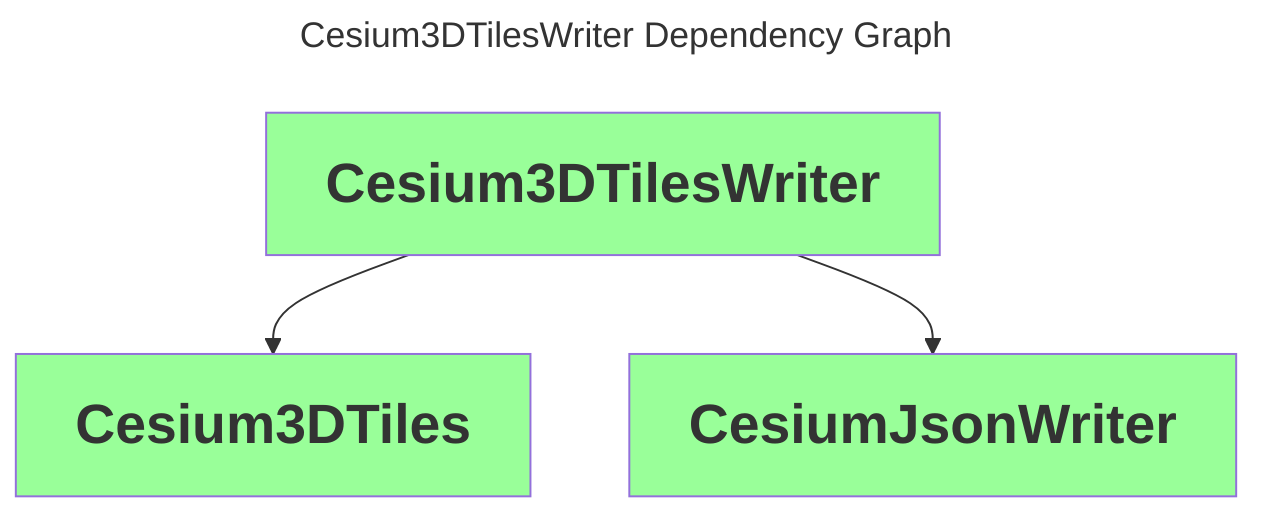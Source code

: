 ---
comment: This file was generated by dep-graph-gen. DO NOT EDIT THIS FILE!

title: Cesium3DTilesWriter Dependency Graph
---
graph TD
  classDef dependencyNode fill:#fff,stroke:#ccc,color:#666,font-weight:bold,font-size:28px
  classDef libraryNode fill:#9f9,font-weight:bold,font-size:28px
  Cesium3DTilesWriter[Cesium3DTilesWriter] --> Cesium3DTiles[Cesium3DTiles]
  Cesium3DTilesWriter[Cesium3DTilesWriter] --> CesiumJsonWriter[CesiumJsonWriter]
  class Cesium3DTiles,CesiumJsonWriter,Cesium3DTilesWriter libraryNode